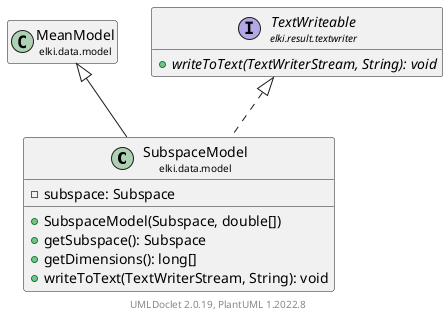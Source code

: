 @startuml
    remove .*\.(Instance|Par|Parameterizer|Factory)$
    set namespaceSeparator none
    hide empty fields
    hide empty methods

    class "<size:14>SubspaceModel\n<size:10>elki.data.model" as elki.data.model.SubspaceModel [[SubspaceModel.html]] {
        -subspace: Subspace
        +SubspaceModel(Subspace, double[])
        +getSubspace(): Subspace
        +getDimensions(): long[]
        +writeToText(TextWriterStream, String): void
    }

    class "<size:14>MeanModel\n<size:10>elki.data.model" as elki.data.model.MeanModel [[MeanModel.html]]
    interface "<size:14>TextWriteable\n<size:10>elki.result.textwriter" as elki.result.textwriter.TextWriteable [[../../result/textwriter/TextWriteable.html]] {
        {abstract} +writeToText(TextWriterStream, String): void
    }

    elki.data.model.MeanModel <|-- elki.data.model.SubspaceModel
    elki.result.textwriter.TextWriteable <|.. elki.data.model.SubspaceModel

    center footer UMLDoclet 2.0.19, PlantUML 1.2022.8
@enduml
